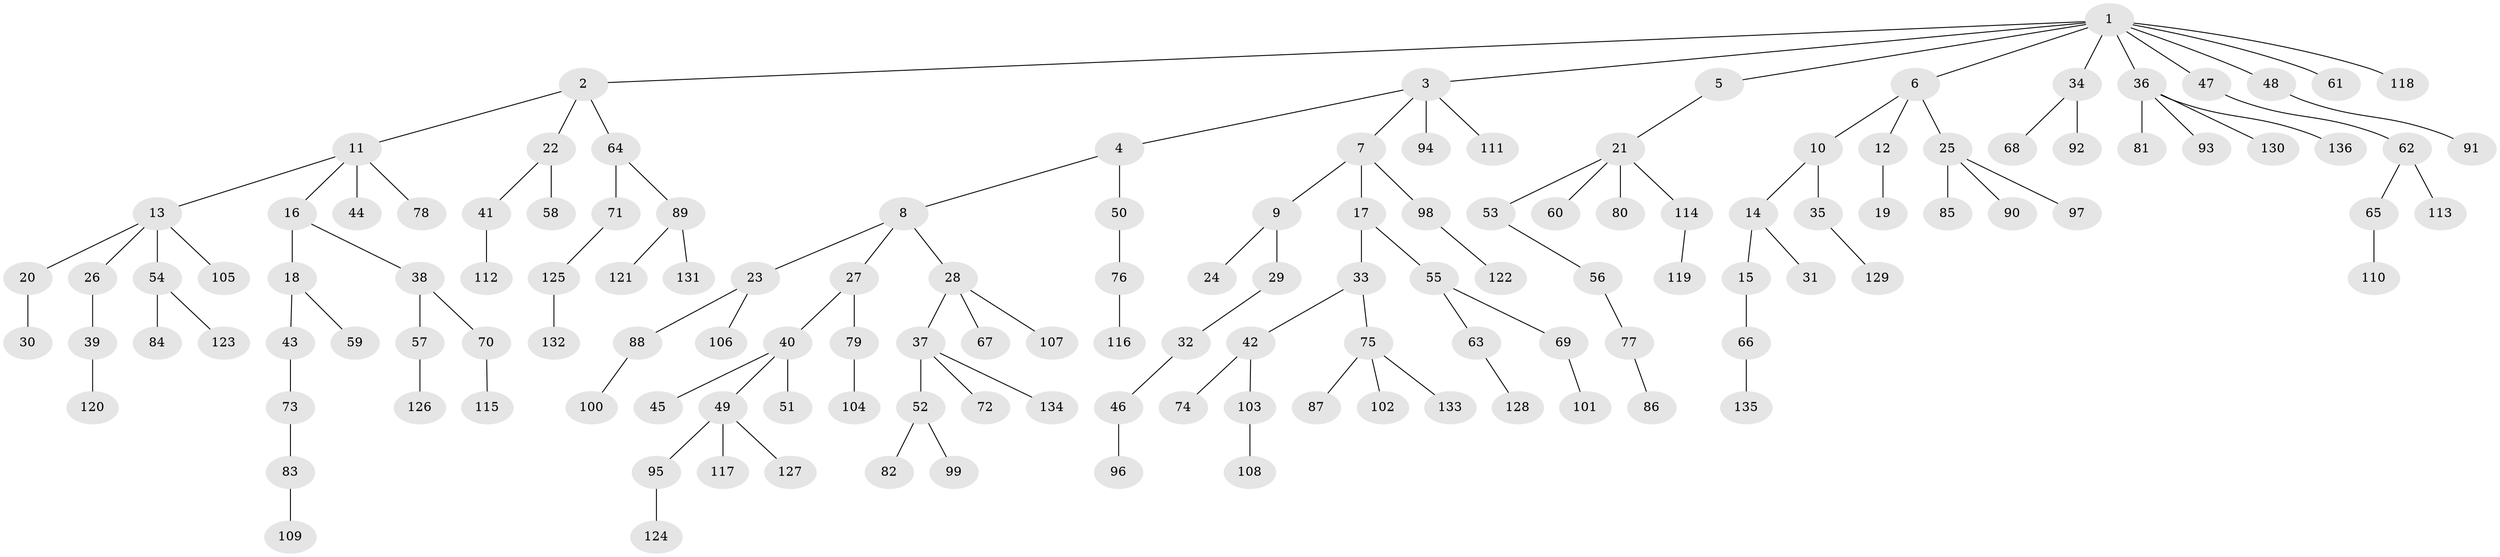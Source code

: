 // coarse degree distribution, {4: 0.08421052631578947, 1: 0.6105263157894737, 5: 0.010526315789473684, 2: 0.21052631578947367, 3: 0.05263157894736842, 8: 0.010526315789473684, 12: 0.010526315789473684, 18: 0.010526315789473684}
// Generated by graph-tools (version 1.1) at 2025/56/03/04/25 21:56:17]
// undirected, 136 vertices, 135 edges
graph export_dot {
graph [start="1"]
  node [color=gray90,style=filled];
  1;
  2;
  3;
  4;
  5;
  6;
  7;
  8;
  9;
  10;
  11;
  12;
  13;
  14;
  15;
  16;
  17;
  18;
  19;
  20;
  21;
  22;
  23;
  24;
  25;
  26;
  27;
  28;
  29;
  30;
  31;
  32;
  33;
  34;
  35;
  36;
  37;
  38;
  39;
  40;
  41;
  42;
  43;
  44;
  45;
  46;
  47;
  48;
  49;
  50;
  51;
  52;
  53;
  54;
  55;
  56;
  57;
  58;
  59;
  60;
  61;
  62;
  63;
  64;
  65;
  66;
  67;
  68;
  69;
  70;
  71;
  72;
  73;
  74;
  75;
  76;
  77;
  78;
  79;
  80;
  81;
  82;
  83;
  84;
  85;
  86;
  87;
  88;
  89;
  90;
  91;
  92;
  93;
  94;
  95;
  96;
  97;
  98;
  99;
  100;
  101;
  102;
  103;
  104;
  105;
  106;
  107;
  108;
  109;
  110;
  111;
  112;
  113;
  114;
  115;
  116;
  117;
  118;
  119;
  120;
  121;
  122;
  123;
  124;
  125;
  126;
  127;
  128;
  129;
  130;
  131;
  132;
  133;
  134;
  135;
  136;
  1 -- 2;
  1 -- 3;
  1 -- 5;
  1 -- 6;
  1 -- 34;
  1 -- 36;
  1 -- 47;
  1 -- 48;
  1 -- 61;
  1 -- 118;
  2 -- 11;
  2 -- 22;
  2 -- 64;
  3 -- 4;
  3 -- 7;
  3 -- 94;
  3 -- 111;
  4 -- 8;
  4 -- 50;
  5 -- 21;
  6 -- 10;
  6 -- 12;
  6 -- 25;
  7 -- 9;
  7 -- 17;
  7 -- 98;
  8 -- 23;
  8 -- 27;
  8 -- 28;
  9 -- 24;
  9 -- 29;
  10 -- 14;
  10 -- 35;
  11 -- 13;
  11 -- 16;
  11 -- 44;
  11 -- 78;
  12 -- 19;
  13 -- 20;
  13 -- 26;
  13 -- 54;
  13 -- 105;
  14 -- 15;
  14 -- 31;
  15 -- 66;
  16 -- 18;
  16 -- 38;
  17 -- 33;
  17 -- 55;
  18 -- 43;
  18 -- 59;
  20 -- 30;
  21 -- 53;
  21 -- 60;
  21 -- 80;
  21 -- 114;
  22 -- 41;
  22 -- 58;
  23 -- 88;
  23 -- 106;
  25 -- 85;
  25 -- 90;
  25 -- 97;
  26 -- 39;
  27 -- 40;
  27 -- 79;
  28 -- 37;
  28 -- 67;
  28 -- 107;
  29 -- 32;
  32 -- 46;
  33 -- 42;
  33 -- 75;
  34 -- 68;
  34 -- 92;
  35 -- 129;
  36 -- 81;
  36 -- 93;
  36 -- 130;
  36 -- 136;
  37 -- 52;
  37 -- 72;
  37 -- 134;
  38 -- 57;
  38 -- 70;
  39 -- 120;
  40 -- 45;
  40 -- 49;
  40 -- 51;
  41 -- 112;
  42 -- 74;
  42 -- 103;
  43 -- 73;
  46 -- 96;
  47 -- 62;
  48 -- 91;
  49 -- 95;
  49 -- 117;
  49 -- 127;
  50 -- 76;
  52 -- 82;
  52 -- 99;
  53 -- 56;
  54 -- 84;
  54 -- 123;
  55 -- 63;
  55 -- 69;
  56 -- 77;
  57 -- 126;
  62 -- 65;
  62 -- 113;
  63 -- 128;
  64 -- 71;
  64 -- 89;
  65 -- 110;
  66 -- 135;
  69 -- 101;
  70 -- 115;
  71 -- 125;
  73 -- 83;
  75 -- 87;
  75 -- 102;
  75 -- 133;
  76 -- 116;
  77 -- 86;
  79 -- 104;
  83 -- 109;
  88 -- 100;
  89 -- 121;
  89 -- 131;
  95 -- 124;
  98 -- 122;
  103 -- 108;
  114 -- 119;
  125 -- 132;
}
